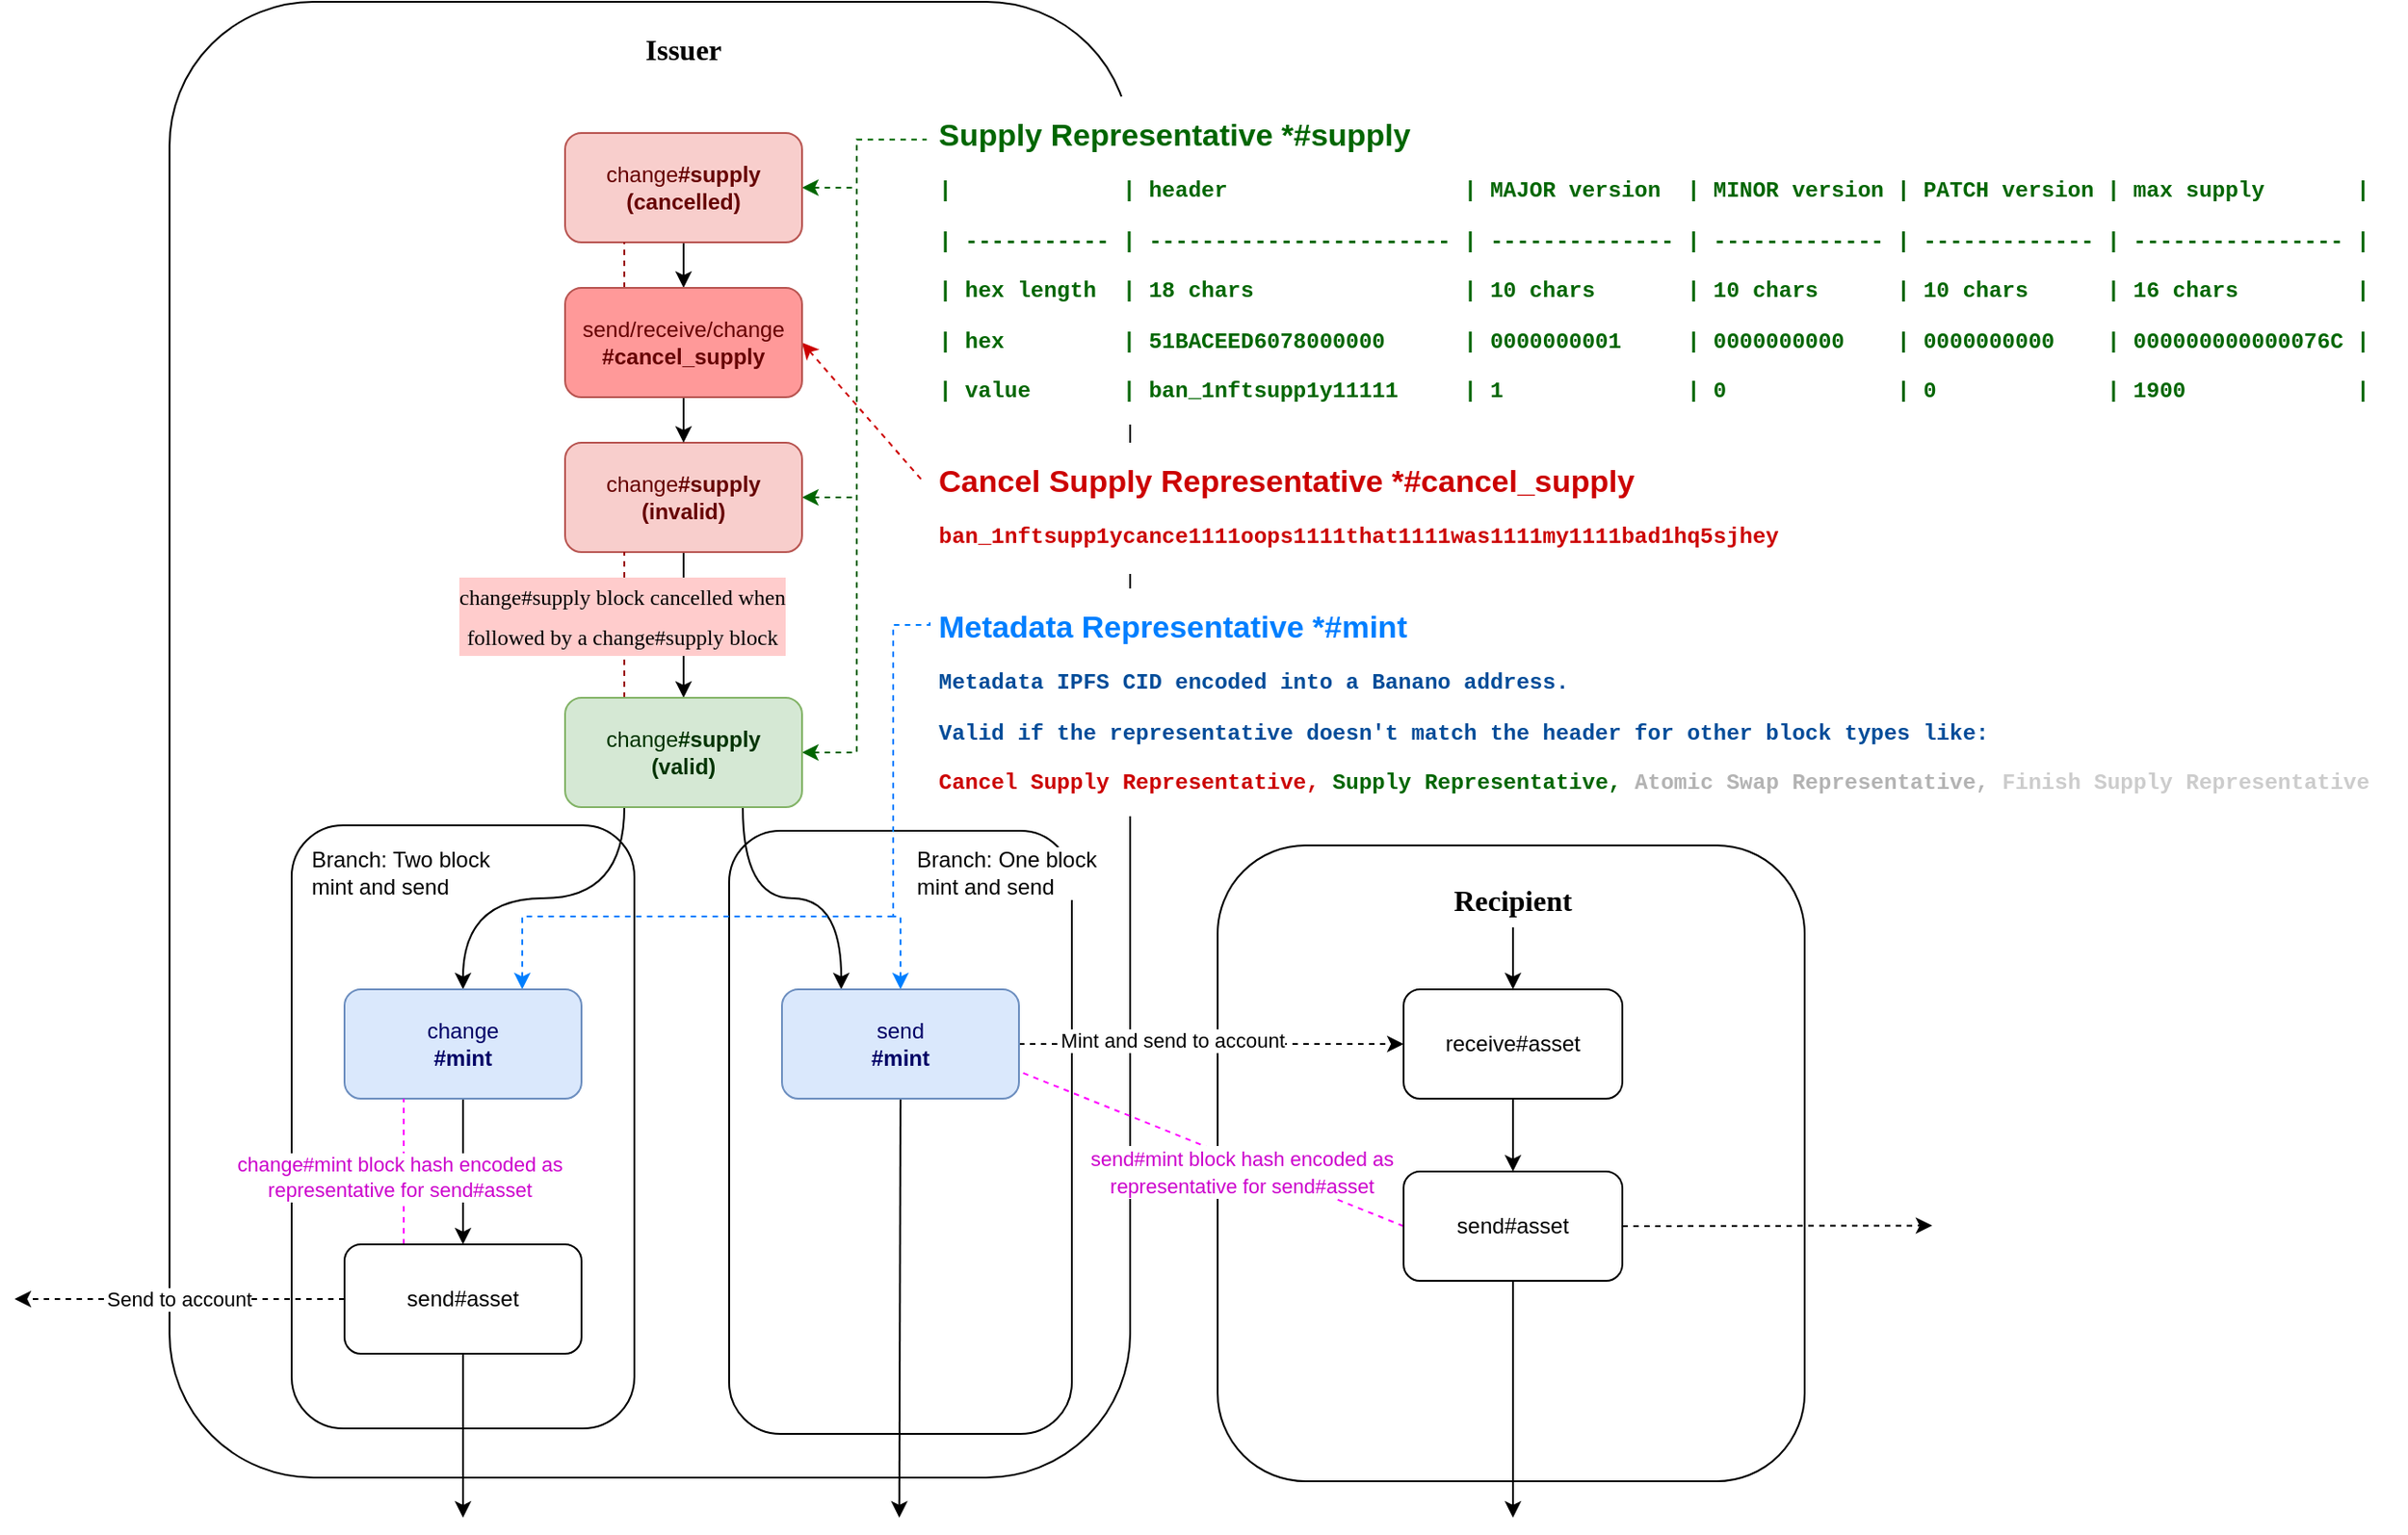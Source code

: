 <mxfile version="19.0.0" type="device"><diagram id="kFZv0Mfjl7tpsi08I3kq" name="Page-1"><mxGraphModel dx="1523" dy="1154" grid="1" gridSize="10" guides="0" tooltips="1" connect="1" arrows="1" fold="1" page="0" pageScale="1" pageWidth="827" pageHeight="1169" math="0" shadow="0"><root><mxCell id="0"/><mxCell id="1" parent="0"/><mxCell id="o1eSy7kdoY99_DY6c-sT-21" value="" style="rounded=1;whiteSpace=wrap;html=1;labelBackgroundColor=default;" parent="1" vertex="1"><mxGeometry x="23" y="-2" width="527" height="810" as="geometry"/></mxCell><mxCell id="o1eSy7kdoY99_DY6c-sT-32" value="" style="rounded=1;whiteSpace=wrap;html=1;labelBackgroundColor=default;fontFamily=Helvetica;fontSize=12;" parent="1" vertex="1"><mxGeometry x="330" y="453" width="188" height="331" as="geometry"/></mxCell><mxCell id="o1eSy7kdoY99_DY6c-sT-30" value="" style="rounded=1;whiteSpace=wrap;html=1;labelBackgroundColor=default;fontFamily=Helvetica;fontSize=12;" parent="1" vertex="1"><mxGeometry x="90" y="450" width="188" height="331" as="geometry"/></mxCell><mxCell id="o1eSy7kdoY99_DY6c-sT-24" value="" style="rounded=1;whiteSpace=wrap;html=1;labelBackgroundColor=default;" parent="1" vertex="1"><mxGeometry x="598" y="461" width="322" height="349" as="geometry"/></mxCell><mxCell id="mB6oAPTDaHXGekiRAw_h-6" style="edgeStyle=none;rounded=0;orthogonalLoop=1;jettySize=auto;html=1;exitX=0.5;exitY=1;exitDx=0;exitDy=0;entryX=0.5;entryY=0;entryDx=0;entryDy=0;fontFamily=Courier New;fontSize=17;endArrow=classic;endFill=1;" parent="1" source="mB6oAPTDaHXGekiRAw_h-1" target="mB6oAPTDaHXGekiRAw_h-5" edge="1"><mxGeometry relative="1" as="geometry"/></mxCell><mxCell id="o1eSy7kdoY99_DY6c-sT-16" style="edgeStyle=orthogonalEdgeStyle;rounded=0;orthogonalLoop=1;jettySize=auto;html=1;exitX=1;exitY=0.5;exitDx=0;exitDy=0;dashed=1;fontColor=#006600;endArrow=none;endFill=0;strokeColor=#006600;startArrow=classic;startFill=1;" parent="1" source="mB6oAPTDaHXGekiRAw_h-1" edge="1"><mxGeometry relative="1" as="geometry"><mxPoint x="400" y="270" as="targetPoint"/></mxGeometry></mxCell><mxCell id="mB6oAPTDaHXGekiRAw_h-1" value="change&lt;b&gt;#supply&lt;br&gt;(invalid)&lt;br&gt;&lt;/b&gt;" style="rounded=1;whiteSpace=wrap;html=1;fillColor=#f8cecc;strokeColor=#b85450;fontColor=#660000;" parent="1" vertex="1"><mxGeometry x="240" y="240" width="130" height="60" as="geometry"/></mxCell><mxCell id="mB6oAPTDaHXGekiRAw_h-2" value="&lt;p style=&quot;line-height: 1&quot;&gt;&lt;/p&gt;&lt;h1 style=&quot;font-size: 17px&quot;&gt;Supply Representative *#supply&lt;/h1&gt;&lt;p&gt;&lt;font face=&quot;Courier New&quot;&gt;&lt;b style=&quot;line-height: 1.2&quot;&gt;|&amp;nbsp; &amp;nbsp; &amp;nbsp; &amp;nbsp; &amp;nbsp; &amp;nbsp; &amp;nbsp;| header&amp;nbsp; &amp;nbsp; &amp;nbsp; &amp;nbsp; &amp;nbsp; &amp;nbsp; &amp;nbsp; &amp;nbsp; &amp;nbsp; | MAJOR version&amp;nbsp; | MINOR version | PATCH version | max supply&amp;nbsp; &amp;nbsp; &amp;nbsp; &amp;nbsp;|&lt;/b&gt;&lt;/font&gt;&lt;/p&gt;&lt;p&gt;&lt;font face=&quot;Courier New&quot;&gt;&lt;b&gt;| ----------- | ----------------------- | -------------- | ------------- | ------------- | ---------------- |&lt;/b&gt;&lt;/font&gt;&lt;/p&gt;&lt;p&gt;&lt;font face=&quot;Courier New&quot;&gt;&lt;b style=&quot;line-height: 1.2&quot;&gt;| hex length&amp;nbsp; | 18 chars&amp;nbsp; &amp;nbsp; &amp;nbsp; &amp;nbsp; &amp;nbsp; &amp;nbsp; &amp;nbsp; &amp;nbsp; | 10 chars&amp;nbsp; &amp;nbsp; &amp;nbsp; &amp;nbsp;| 10 chars&amp;nbsp; &amp;nbsp; &amp;nbsp; | 10 chars&amp;nbsp; &amp;nbsp; &amp;nbsp; | 16 chars&amp;nbsp; &amp;nbsp; &amp;nbsp; &amp;nbsp; &amp;nbsp;|&lt;/b&gt;&lt;/font&gt;&lt;/p&gt;&lt;p&gt;&lt;font face=&quot;Courier New&quot;&gt;&lt;b&gt;| hex&amp;nbsp; &amp;nbsp; &amp;nbsp; &amp;nbsp; &amp;nbsp;| 51BACEED6078000000&amp;nbsp; &amp;nbsp; &amp;nbsp; | 0000000001&amp;nbsp; &amp;nbsp; &amp;nbsp;| 0000000000&amp;nbsp; &amp;nbsp; | 0000000000&amp;nbsp; &amp;nbsp; | 000000000000076C |&lt;/b&gt;&lt;/font&gt;&lt;/p&gt;&lt;p&gt;&lt;font face=&quot;Courier New&quot;&gt;&lt;b&gt;| value&amp;nbsp; &amp;nbsp; &amp;nbsp; &amp;nbsp;| ban_1nftsupp1y11111&amp;nbsp; &amp;nbsp; &amp;nbsp;| 1&amp;nbsp; &amp;nbsp; &amp;nbsp; &amp;nbsp; &amp;nbsp; &amp;nbsp; &amp;nbsp; | 0&amp;nbsp; &amp;nbsp; &amp;nbsp; &amp;nbsp; &amp;nbsp; &amp;nbsp; &amp;nbsp;| 0&amp;nbsp; &amp;nbsp; &amp;nbsp; &amp;nbsp; &amp;nbsp; &amp;nbsp; &amp;nbsp;| 1900&amp;nbsp; &amp;nbsp; &amp;nbsp; &amp;nbsp; &amp;nbsp; &amp;nbsp; &amp;nbsp;|&lt;/b&gt;&lt;/font&gt;&lt;/p&gt;&lt;p&gt;&lt;/p&gt;" style="text;html=1;strokeColor=none;fillColor=none;spacing=5;spacingTop=-20;whiteSpace=wrap;overflow=hidden;rounded=0;labelBackgroundColor=default;fontColor=#006600;" parent="1" vertex="1"><mxGeometry x="440" y="60" width="810" height="170" as="geometry"/></mxCell><mxCell id="mB6oAPTDaHXGekiRAw_h-12" style="edgeStyle=none;rounded=0;orthogonalLoop=1;jettySize=auto;html=1;exitX=0.25;exitY=0;exitDx=0;exitDy=0;dashed=1;fontFamily=Courier New;fontSize=17;endArrow=none;endFill=0;strokeColor=#990000;entryX=0.25;entryY=1;entryDx=0;entryDy=0;" parent="1" source="mB6oAPTDaHXGekiRAw_h-5" target="mB6oAPTDaHXGekiRAw_h-1" edge="1"><mxGeometry relative="1" as="geometry"><mxPoint x="272.647" y="311" as="targetPoint"/></mxGeometry></mxCell><mxCell id="mB6oAPTDaHXGekiRAw_h-13" value="&lt;font face=&quot;Verdana&quot;&gt;&lt;span style=&quot;font-size: 12px&quot;&gt;change#supply block cancelled when&lt;br&gt;followed by a change#supply block&lt;/span&gt;&lt;/font&gt;" style="edgeLabel;html=1;align=center;verticalAlign=middle;resizable=0;points=[];fontSize=17;fontFamily=Courier New;labelBackgroundColor=#FFCCCC;" parent="mB6oAPTDaHXGekiRAw_h-12" vertex="1" connectable="0"><mxGeometry x="-0.102" y="2" relative="1" as="geometry"><mxPoint y="-9" as="offset"/></mxGeometry></mxCell><mxCell id="o1eSy7kdoY99_DY6c-sT-2" style="edgeStyle=orthogonalEdgeStyle;rounded=0;orthogonalLoop=1;jettySize=auto;html=1;exitX=0.25;exitY=1;exitDx=0;exitDy=0;entryX=0.5;entryY=0;entryDx=0;entryDy=0;curved=1;" parent="1" source="mB6oAPTDaHXGekiRAw_h-5" target="o1eSy7kdoY99_DY6c-sT-1" edge="1"><mxGeometry relative="1" as="geometry"/></mxCell><mxCell id="o1eSy7kdoY99_DY6c-sT-4" style="edgeStyle=orthogonalEdgeStyle;rounded=0;orthogonalLoop=1;jettySize=auto;html=1;exitX=0.75;exitY=1;exitDx=0;exitDy=0;entryX=0.25;entryY=0;entryDx=0;entryDy=0;curved=1;" parent="1" source="mB6oAPTDaHXGekiRAw_h-5" target="o1eSy7kdoY99_DY6c-sT-3" edge="1"><mxGeometry relative="1" as="geometry"/></mxCell><mxCell id="o1eSy7kdoY99_DY6c-sT-14" style="edgeStyle=orthogonalEdgeStyle;rounded=0;orthogonalLoop=1;jettySize=auto;html=1;exitX=1;exitY=0.5;exitDx=0;exitDy=0;entryX=-0.002;entryY=0.08;entryDx=0;entryDy=0;entryPerimeter=0;dashed=1;fontColor=#006600;endArrow=none;endFill=0;strokeColor=#006600;startArrow=classic;startFill=1;" parent="1" source="mB6oAPTDaHXGekiRAw_h-5" target="mB6oAPTDaHXGekiRAw_h-2" edge="1"><mxGeometry relative="1" as="geometry"><Array as="points"><mxPoint x="400" y="410"/><mxPoint x="400" y="74"/></Array></mxGeometry></mxCell><mxCell id="mB6oAPTDaHXGekiRAw_h-5" value="change&lt;b&gt;#supply&lt;br&gt;(valid)&lt;br&gt;&lt;/b&gt;" style="rounded=1;whiteSpace=wrap;html=1;fillColor=#d5e8d4;strokeColor=#82b366;fontColor=#003300;" parent="1" vertex="1"><mxGeometry x="240" y="380" width="130" height="60" as="geometry"/></mxCell><mxCell id="mB6oAPTDaHXGekiRAw_h-9" style="edgeStyle=none;rounded=0;orthogonalLoop=1;jettySize=auto;html=1;exitX=0.5;exitY=1;exitDx=0;exitDy=0;entryX=0.5;entryY=0;entryDx=0;entryDy=0;fontFamily=Courier New;fontSize=17;endArrow=classic;endFill=1;" parent="1" source="mB6oAPTDaHXGekiRAw_h-7" target="mB6oAPTDaHXGekiRAw_h-8" edge="1"><mxGeometry relative="1" as="geometry"/></mxCell><mxCell id="o1eSy7kdoY99_DY6c-sT-15" style="edgeStyle=orthogonalEdgeStyle;rounded=0;orthogonalLoop=1;jettySize=auto;html=1;exitX=1;exitY=0.5;exitDx=0;exitDy=0;dashed=1;fontColor=#006600;endArrow=none;endFill=0;strokeColor=#006600;startArrow=classic;startFill=1;" parent="1" source="mB6oAPTDaHXGekiRAw_h-7" edge="1"><mxGeometry relative="1" as="geometry"><mxPoint x="400" y="100" as="targetPoint"/></mxGeometry></mxCell><mxCell id="mB6oAPTDaHXGekiRAw_h-7" value="change&lt;b&gt;#supply&lt;br&gt;(cancelled)&lt;br&gt;&lt;/b&gt;" style="rounded=1;whiteSpace=wrap;html=1;fillColor=#f8cecc;strokeColor=#b85450;fontColor=#660000;" parent="1" vertex="1"><mxGeometry x="240" y="70" width="130" height="60" as="geometry"/></mxCell><mxCell id="mB6oAPTDaHXGekiRAw_h-10" style="edgeStyle=none;rounded=0;orthogonalLoop=1;jettySize=auto;html=1;exitX=0.5;exitY=1;exitDx=0;exitDy=0;entryX=0.5;entryY=0;entryDx=0;entryDy=0;fontFamily=Courier New;fontSize=17;endArrow=classic;endFill=1;" parent="1" source="mB6oAPTDaHXGekiRAw_h-8" target="mB6oAPTDaHXGekiRAw_h-1" edge="1"><mxGeometry relative="1" as="geometry"/></mxCell><mxCell id="mB6oAPTDaHXGekiRAw_h-11" style="edgeStyle=none;rounded=0;orthogonalLoop=1;jettySize=auto;html=1;exitX=0.25;exitY=0;exitDx=0;exitDy=0;entryX=0.25;entryY=1;entryDx=0;entryDy=0;fontFamily=Courier New;fontSize=17;endArrow=none;endFill=0;strokeColor=#990000;dashed=1;" parent="1" source="mB6oAPTDaHXGekiRAw_h-8" target="mB6oAPTDaHXGekiRAw_h-7" edge="1"><mxGeometry relative="1" as="geometry"/></mxCell><mxCell id="o1eSy7kdoY99_DY6c-sT-13" style="rounded=0;orthogonalLoop=1;jettySize=auto;html=1;exitX=1;exitY=0.5;exitDx=0;exitDy=0;entryX=-0.004;entryY=0.069;entryDx=0;entryDy=0;entryPerimeter=0;dashed=1;fontColor=#000000;endArrow=none;endFill=0;strokeColor=#CC0000;startArrow=classic;startFill=1;" parent="1" source="mB6oAPTDaHXGekiRAw_h-8" target="mB6oAPTDaHXGekiRAw_h-14" edge="1"><mxGeometry relative="1" as="geometry"/></mxCell><mxCell id="mB6oAPTDaHXGekiRAw_h-8" value="send/receive/change&lt;br&gt;&lt;b&gt;#cancel_supply&lt;/b&gt;" style="rounded=1;whiteSpace=wrap;html=1;fillColor=#FF9999;strokeColor=#b85450;fontColor=#660000;" parent="1" vertex="1"><mxGeometry x="240" y="155" width="130" height="60" as="geometry"/></mxCell><mxCell id="mB6oAPTDaHXGekiRAw_h-14" value="&lt;p style=&quot;line-height: 1&quot;&gt;&lt;/p&gt;&lt;h1 style=&quot;font-size: 17px&quot;&gt;&lt;font color=&quot;#cc0000&quot;&gt;Cancel Supply Representative *#cancel_supply&lt;/font&gt;&lt;/h1&gt;&lt;p&gt;&lt;b style=&quot;font-family: &amp;quot;courier new&amp;quot;&quot;&gt;&lt;font color=&quot;#cc0000&quot;&gt;ban_1nftsupp1ycance1111oops1111that1111was1111my1111bad1hq5sjhey&lt;/font&gt;&lt;/b&gt;&lt;br&gt;&lt;/p&gt;&lt;p&gt;&lt;/p&gt;" style="text;html=1;strokeColor=none;fillColor=none;spacing=5;spacingTop=-20;whiteSpace=wrap;overflow=hidden;rounded=0;fontColor=#990000;labelBackgroundColor=default;" parent="1" vertex="1"><mxGeometry x="440" y="250" width="810" height="170" as="geometry"/></mxCell><mxCell id="o1eSy7kdoY99_DY6c-sT-9" style="edgeStyle=orthogonalEdgeStyle;rounded=0;orthogonalLoop=1;jettySize=auto;html=1;exitX=0.5;exitY=1;exitDx=0;exitDy=0;entryX=0.5;entryY=0;entryDx=0;entryDy=0;fontColor=#000000;" parent="1" source="o1eSy7kdoY99_DY6c-sT-1" target="o1eSy7kdoY99_DY6c-sT-8" edge="1"><mxGeometry relative="1" as="geometry"/></mxCell><mxCell id="o1eSy7kdoY99_DY6c-sT-19" style="edgeStyle=orthogonalEdgeStyle;rounded=0;orthogonalLoop=1;jettySize=auto;html=1;exitX=0.75;exitY=0;exitDx=0;exitDy=0;dashed=1;fontColor=#000000;startArrow=classic;startFill=1;endArrow=none;endFill=0;strokeColor=#007FFF;" parent="1" source="o1eSy7kdoY99_DY6c-sT-1" edge="1"><mxGeometry relative="1" as="geometry"><mxPoint x="420" y="500" as="targetPoint"/><Array as="points"><mxPoint x="216" y="500"/></Array></mxGeometry></mxCell><mxCell id="o1eSy7kdoY99_DY6c-sT-1" value="change&lt;br&gt;&lt;b&gt;#mint&lt;/b&gt;" style="rounded=1;whiteSpace=wrap;html=1;fillColor=#dae8fc;strokeColor=#6c8ebf;fontColor=#000066;" parent="1" vertex="1"><mxGeometry x="119" y="540" width="130" height="60" as="geometry"/></mxCell><mxCell id="o1eSy7kdoY99_DY6c-sT-5" style="edgeStyle=orthogonalEdgeStyle;rounded=0;orthogonalLoop=1;jettySize=auto;html=1;exitX=1;exitY=0.5;exitDx=0;exitDy=0;dashed=1;entryX=0;entryY=0.5;entryDx=0;entryDy=0;" parent="1" source="o1eSy7kdoY99_DY6c-sT-3" target="o1eSy7kdoY99_DY6c-sT-26" edge="1"><mxGeometry relative="1" as="geometry"><mxPoint x="680" y="570" as="targetPoint"/></mxGeometry></mxCell><mxCell id="o1eSy7kdoY99_DY6c-sT-7" value="Mint and send to account" style="edgeLabel;html=1;align=center;verticalAlign=middle;resizable=0;points=[];fontColor=#000000;" parent="o1eSy7kdoY99_DY6c-sT-5" vertex="1" connectable="0"><mxGeometry x="-0.218" y="2" relative="1" as="geometry"><mxPoint x="1" as="offset"/></mxGeometry></mxCell><mxCell id="o1eSy7kdoY99_DY6c-sT-17" style="edgeStyle=orthogonalEdgeStyle;rounded=0;orthogonalLoop=1;jettySize=auto;html=1;exitX=0.5;exitY=0;exitDx=0;exitDy=0;entryX=0;entryY=0.059;entryDx=0;entryDy=0;entryPerimeter=0;dashed=1;fontColor=#000000;startArrow=classic;startFill=1;endArrow=none;endFill=0;strokeColor=#007FFF;" parent="1" source="o1eSy7kdoY99_DY6c-sT-3" target="o1eSy7kdoY99_DY6c-sT-6" edge="1"><mxGeometry relative="1" as="geometry"><Array as="points"><mxPoint x="424" y="500"/><mxPoint x="420" y="500"/><mxPoint x="420" y="340"/></Array></mxGeometry></mxCell><mxCell id="o1eSy7kdoY99_DY6c-sT-45" style="edgeStyle=none;rounded=0;orthogonalLoop=1;jettySize=auto;html=1;exitX=0.5;exitY=1;exitDx=0;exitDy=0;fontFamily=Helvetica;fontSize=12;fontColor=default;startArrow=none;startFill=0;endArrow=classic;endFill=1;strokeColor=#000000;" parent="1" source="o1eSy7kdoY99_DY6c-sT-3" edge="1"><mxGeometry relative="1" as="geometry"><mxPoint x="423.333" y="830" as="targetPoint"/></mxGeometry></mxCell><mxCell id="o1eSy7kdoY99_DY6c-sT-3" value="send&lt;br&gt;&lt;b&gt;#mint&lt;/b&gt;" style="rounded=1;whiteSpace=wrap;html=1;fillColor=#dae8fc;strokeColor=#6c8ebf;fontColor=#000066;" parent="1" vertex="1"><mxGeometry x="359" y="540" width="130" height="60" as="geometry"/></mxCell><mxCell id="o1eSy7kdoY99_DY6c-sT-6" value="&lt;p style=&quot;line-height: 1&quot;&gt;&lt;/p&gt;&lt;h1 style=&quot;font-size: 17px&quot;&gt;&lt;font color=&quot;#007fff&quot;&gt;Metadata Representative *#mint&lt;/font&gt;&lt;/h1&gt;&lt;p&gt;&lt;b style=&quot;font-family: &amp;#34;courier new&amp;#34;&quot;&gt;&lt;font color=&quot;#004c99&quot;&gt;Metadata IPFS CID encoded into a Banano address.&lt;/font&gt;&lt;/b&gt;&lt;/p&gt;&lt;p&gt;&lt;b style=&quot;font-family: &amp;#34;courier new&amp;#34;&quot;&gt;&lt;font color=&quot;#004c99&quot;&gt;Valid if the representative doesn't match the header for other block types like:&lt;/font&gt;&lt;/b&gt;&lt;/p&gt;&lt;p&gt;&lt;b style=&quot;font-family: &amp;#34;courier new&amp;#34;&quot;&gt;&lt;font color=&quot;#cc0000&quot;&gt;Cancel Supply Representative,&lt;/font&gt;&lt;font color=&quot;#006600&quot;&gt;&amp;nbsp;&lt;/font&gt;&lt;/b&gt;&lt;b style=&quot;font-family: &amp;#34;courier new&amp;#34;&quot;&gt;&lt;font color=&quot;#006600&quot;&gt;Supply Representative,&lt;/font&gt;&lt;font color=&quot;#808080&quot;&gt; &lt;/font&gt;&lt;font color=&quot;#b3b3b3&quot;&gt;Atomic Swap Representative,&lt;/font&gt;&lt;font color=&quot;#808080&quot;&gt; &lt;/font&gt;&lt;font color=&quot;#cccccc&quot;&gt;Finish Supply Representative&lt;/font&gt;&lt;/b&gt;&lt;/p&gt;&lt;p&gt;&lt;/p&gt;" style="text;html=1;strokeColor=none;fillColor=none;spacing=5;spacingTop=-20;whiteSpace=wrap;overflow=hidden;rounded=0;fontColor=#990000;labelBackgroundColor=default;" parent="1" vertex="1"><mxGeometry x="440" y="330" width="810" height="115" as="geometry"/></mxCell><mxCell id="o1eSy7kdoY99_DY6c-sT-10" style="edgeStyle=orthogonalEdgeStyle;rounded=0;orthogonalLoop=1;jettySize=auto;html=1;exitX=0.25;exitY=0;exitDx=0;exitDy=0;entryX=0.25;entryY=1;entryDx=0;entryDy=0;fontColor=#0000CC;dashed=1;strokeColor=#FF00FF;endArrow=none;endFill=0;" parent="1" source="o1eSy7kdoY99_DY6c-sT-8" target="o1eSy7kdoY99_DY6c-sT-1" edge="1"><mxGeometry relative="1" as="geometry"/></mxCell><mxCell id="o1eSy7kdoY99_DY6c-sT-11" value="change#mint block hash encoded as&lt;br&gt;representative for send#asset" style="edgeLabel;html=1;align=center;verticalAlign=middle;resizable=0;points=[];fontColor=#CC00CC;" parent="o1eSy7kdoY99_DY6c-sT-10" vertex="1" connectable="0"><mxGeometry x="-0.076" y="3" relative="1" as="geometry"><mxPoint as="offset"/></mxGeometry></mxCell><mxCell id="o1eSy7kdoY99_DY6c-sT-12" style="edgeStyle=orthogonalEdgeStyle;rounded=0;orthogonalLoop=1;jettySize=auto;html=1;exitX=0;exitY=0.5;exitDx=0;exitDy=0;dashed=1;fontColor=#000000;" parent="1" source="o1eSy7kdoY99_DY6c-sT-8" edge="1"><mxGeometry relative="1" as="geometry"><mxPoint x="-62" y="710" as="targetPoint"/></mxGeometry></mxCell><mxCell id="o1eSy7kdoY99_DY6c-sT-18" value="Send to account" style="edgeLabel;html=1;align=center;verticalAlign=middle;resizable=0;points=[];fontColor=#000000;" parent="o1eSy7kdoY99_DY6c-sT-12" vertex="1" connectable="0"><mxGeometry x="-0.384" y="1" relative="1" as="geometry"><mxPoint x="-35" y="-1" as="offset"/></mxGeometry></mxCell><mxCell id="o1eSy7kdoY99_DY6c-sT-46" style="edgeStyle=none;rounded=0;orthogonalLoop=1;jettySize=auto;html=1;exitX=0.5;exitY=1;exitDx=0;exitDy=0;fontFamily=Helvetica;fontSize=12;fontColor=default;startArrow=none;startFill=0;endArrow=classic;endFill=1;strokeColor=#000000;" parent="1" source="o1eSy7kdoY99_DY6c-sT-8" edge="1"><mxGeometry relative="1" as="geometry"><mxPoint x="184" y="830" as="targetPoint"/></mxGeometry></mxCell><mxCell id="o1eSy7kdoY99_DY6c-sT-8" value="send#asset" style="rounded=1;whiteSpace=wrap;html=1;" parent="1" vertex="1"><mxGeometry x="119" y="680" width="130" height="60" as="geometry"/></mxCell><mxCell id="o1eSy7kdoY99_DY6c-sT-22" value="Issuer" style="text;html=1;strokeColor=none;fillColor=none;align=center;verticalAlign=middle;whiteSpace=wrap;rounded=0;labelBackgroundColor=default;fontColor=default;fontSize=16;fontFamily=Verdana;fontStyle=1" parent="1" vertex="1"><mxGeometry x="275" y="9" width="60" height="30" as="geometry"/></mxCell><mxCell id="o1eSy7kdoY99_DY6c-sT-25" value="Recipient" style="text;html=1;strokeColor=none;fillColor=none;align=center;verticalAlign=middle;whiteSpace=wrap;rounded=0;labelBackgroundColor=default;fontColor=default;fontSize=16;fontFamily=Verdana;fontStyle=1" parent="1" vertex="1"><mxGeometry x="730" y="476" width="60" height="30" as="geometry"/></mxCell><mxCell id="o1eSy7kdoY99_DY6c-sT-27" style="edgeStyle=orthogonalEdgeStyle;rounded=0;orthogonalLoop=1;jettySize=auto;html=1;exitX=0.5;exitY=0;exitDx=0;exitDy=0;entryX=0.5;entryY=1;entryDx=0;entryDy=0;fontFamily=Helvetica;fontSize=12;fontColor=default;startArrow=classic;startFill=1;endArrow=none;endFill=0;strokeColor=#000000;" parent="1" source="o1eSy7kdoY99_DY6c-sT-26" target="o1eSy7kdoY99_DY6c-sT-25" edge="1"><mxGeometry relative="1" as="geometry"/></mxCell><mxCell id="o1eSy7kdoY99_DY6c-sT-41" style="edgeStyle=none;rounded=0;orthogonalLoop=1;jettySize=auto;html=1;exitX=0.5;exitY=1;exitDx=0;exitDy=0;entryX=0.5;entryY=0;entryDx=0;entryDy=0;fontFamily=Helvetica;fontSize=12;fontColor=default;startArrow=none;startFill=0;endArrow=classic;endFill=1;strokeColor=#000000;" parent="1" source="o1eSy7kdoY99_DY6c-sT-26" target="o1eSy7kdoY99_DY6c-sT-36" edge="1"><mxGeometry relative="1" as="geometry"/></mxCell><mxCell id="o1eSy7kdoY99_DY6c-sT-26" value="receive#asset" style="rounded=1;whiteSpace=wrap;html=1;labelBackgroundColor=default;fontFamily=Helvetica;fontSize=12;" parent="1" vertex="1"><mxGeometry x="700" y="540" width="120" height="60" as="geometry"/></mxCell><mxCell id="o1eSy7kdoY99_DY6c-sT-31" value="Branch: Two block mint and send" style="text;html=1;strokeColor=none;fillColor=none;align=left;verticalAlign=middle;whiteSpace=wrap;rounded=0;labelBackgroundColor=default;fontFamily=Helvetica;fontSize=12;fontColor=default;" parent="1" vertex="1"><mxGeometry x="99" y="461" width="110" height="30" as="geometry"/></mxCell><mxCell id="o1eSy7kdoY99_DY6c-sT-33" value="Branch: One block mint and send" style="text;html=1;strokeColor=none;fillColor=none;align=left;verticalAlign=middle;whiteSpace=wrap;rounded=0;labelBackgroundColor=default;fontFamily=Helvetica;fontSize=12;fontColor=default;" parent="1" vertex="1"><mxGeometry x="431" y="461" width="110" height="30" as="geometry"/></mxCell><mxCell id="o1eSy7kdoY99_DY6c-sT-37" style="rounded=0;orthogonalLoop=1;jettySize=auto;html=1;exitX=0;exitY=0.5;exitDx=0;exitDy=0;entryX=1;entryY=0.75;entryDx=0;entryDy=0;dashed=1;fontFamily=Helvetica;fontSize=12;fontColor=#0000CC;startArrow=none;startFill=0;endArrow=none;endFill=0;strokeColor=#FF00FF;" parent="1" source="o1eSy7kdoY99_DY6c-sT-36" target="o1eSy7kdoY99_DY6c-sT-3" edge="1"><mxGeometry relative="1" as="geometry"/></mxCell><mxCell id="o1eSy7kdoY99_DY6c-sT-40" value="&lt;font&gt;&lt;span style=&quot;font-size: 11px&quot;&gt;send#mint block hash encoded as&lt;/span&gt;&lt;br style=&quot;font-size: 11px&quot;&gt;&lt;span style=&quot;font-size: 11px&quot;&gt;representative for send#asset&lt;/span&gt;&lt;/font&gt;" style="edgeLabel;html=1;align=center;verticalAlign=middle;resizable=0;points=[];fontSize=12;fontFamily=Helvetica;fontColor=#CC00CC;" parent="o1eSy7kdoY99_DY6c-sT-37" vertex="1" connectable="0"><mxGeometry x="0.315" y="-1" relative="1" as="geometry"><mxPoint x="49" y="27" as="offset"/></mxGeometry></mxCell><mxCell id="o1eSy7kdoY99_DY6c-sT-44" style="edgeStyle=none;rounded=0;orthogonalLoop=1;jettySize=auto;html=1;exitX=0.5;exitY=1;exitDx=0;exitDy=0;fontFamily=Helvetica;fontSize=12;fontColor=default;startArrow=none;startFill=0;endArrow=classic;endFill=1;strokeColor=#000000;" parent="1" source="o1eSy7kdoY99_DY6c-sT-36" edge="1"><mxGeometry relative="1" as="geometry"><mxPoint x="760" y="830" as="targetPoint"/></mxGeometry></mxCell><mxCell id="o1eSy7kdoY99_DY6c-sT-47" style="edgeStyle=none;rounded=0;orthogonalLoop=1;jettySize=auto;html=1;exitX=1;exitY=0.5;exitDx=0;exitDy=0;fontFamily=Helvetica;fontSize=12;fontColor=default;startArrow=none;startFill=0;endArrow=classic;endFill=1;strokeColor=#000000;dashed=1;" parent="1" source="o1eSy7kdoY99_DY6c-sT-36" edge="1"><mxGeometry relative="1" as="geometry"><mxPoint x="990" y="669.667" as="targetPoint"/></mxGeometry></mxCell><mxCell id="o1eSy7kdoY99_DY6c-sT-36" value="send#asset" style="rounded=1;whiteSpace=wrap;html=1;labelBackgroundColor=default;fontFamily=Helvetica;fontSize=12;" parent="1" vertex="1"><mxGeometry x="700" y="640" width="120" height="60" as="geometry"/></mxCell></root></mxGraphModel></diagram></mxfile>